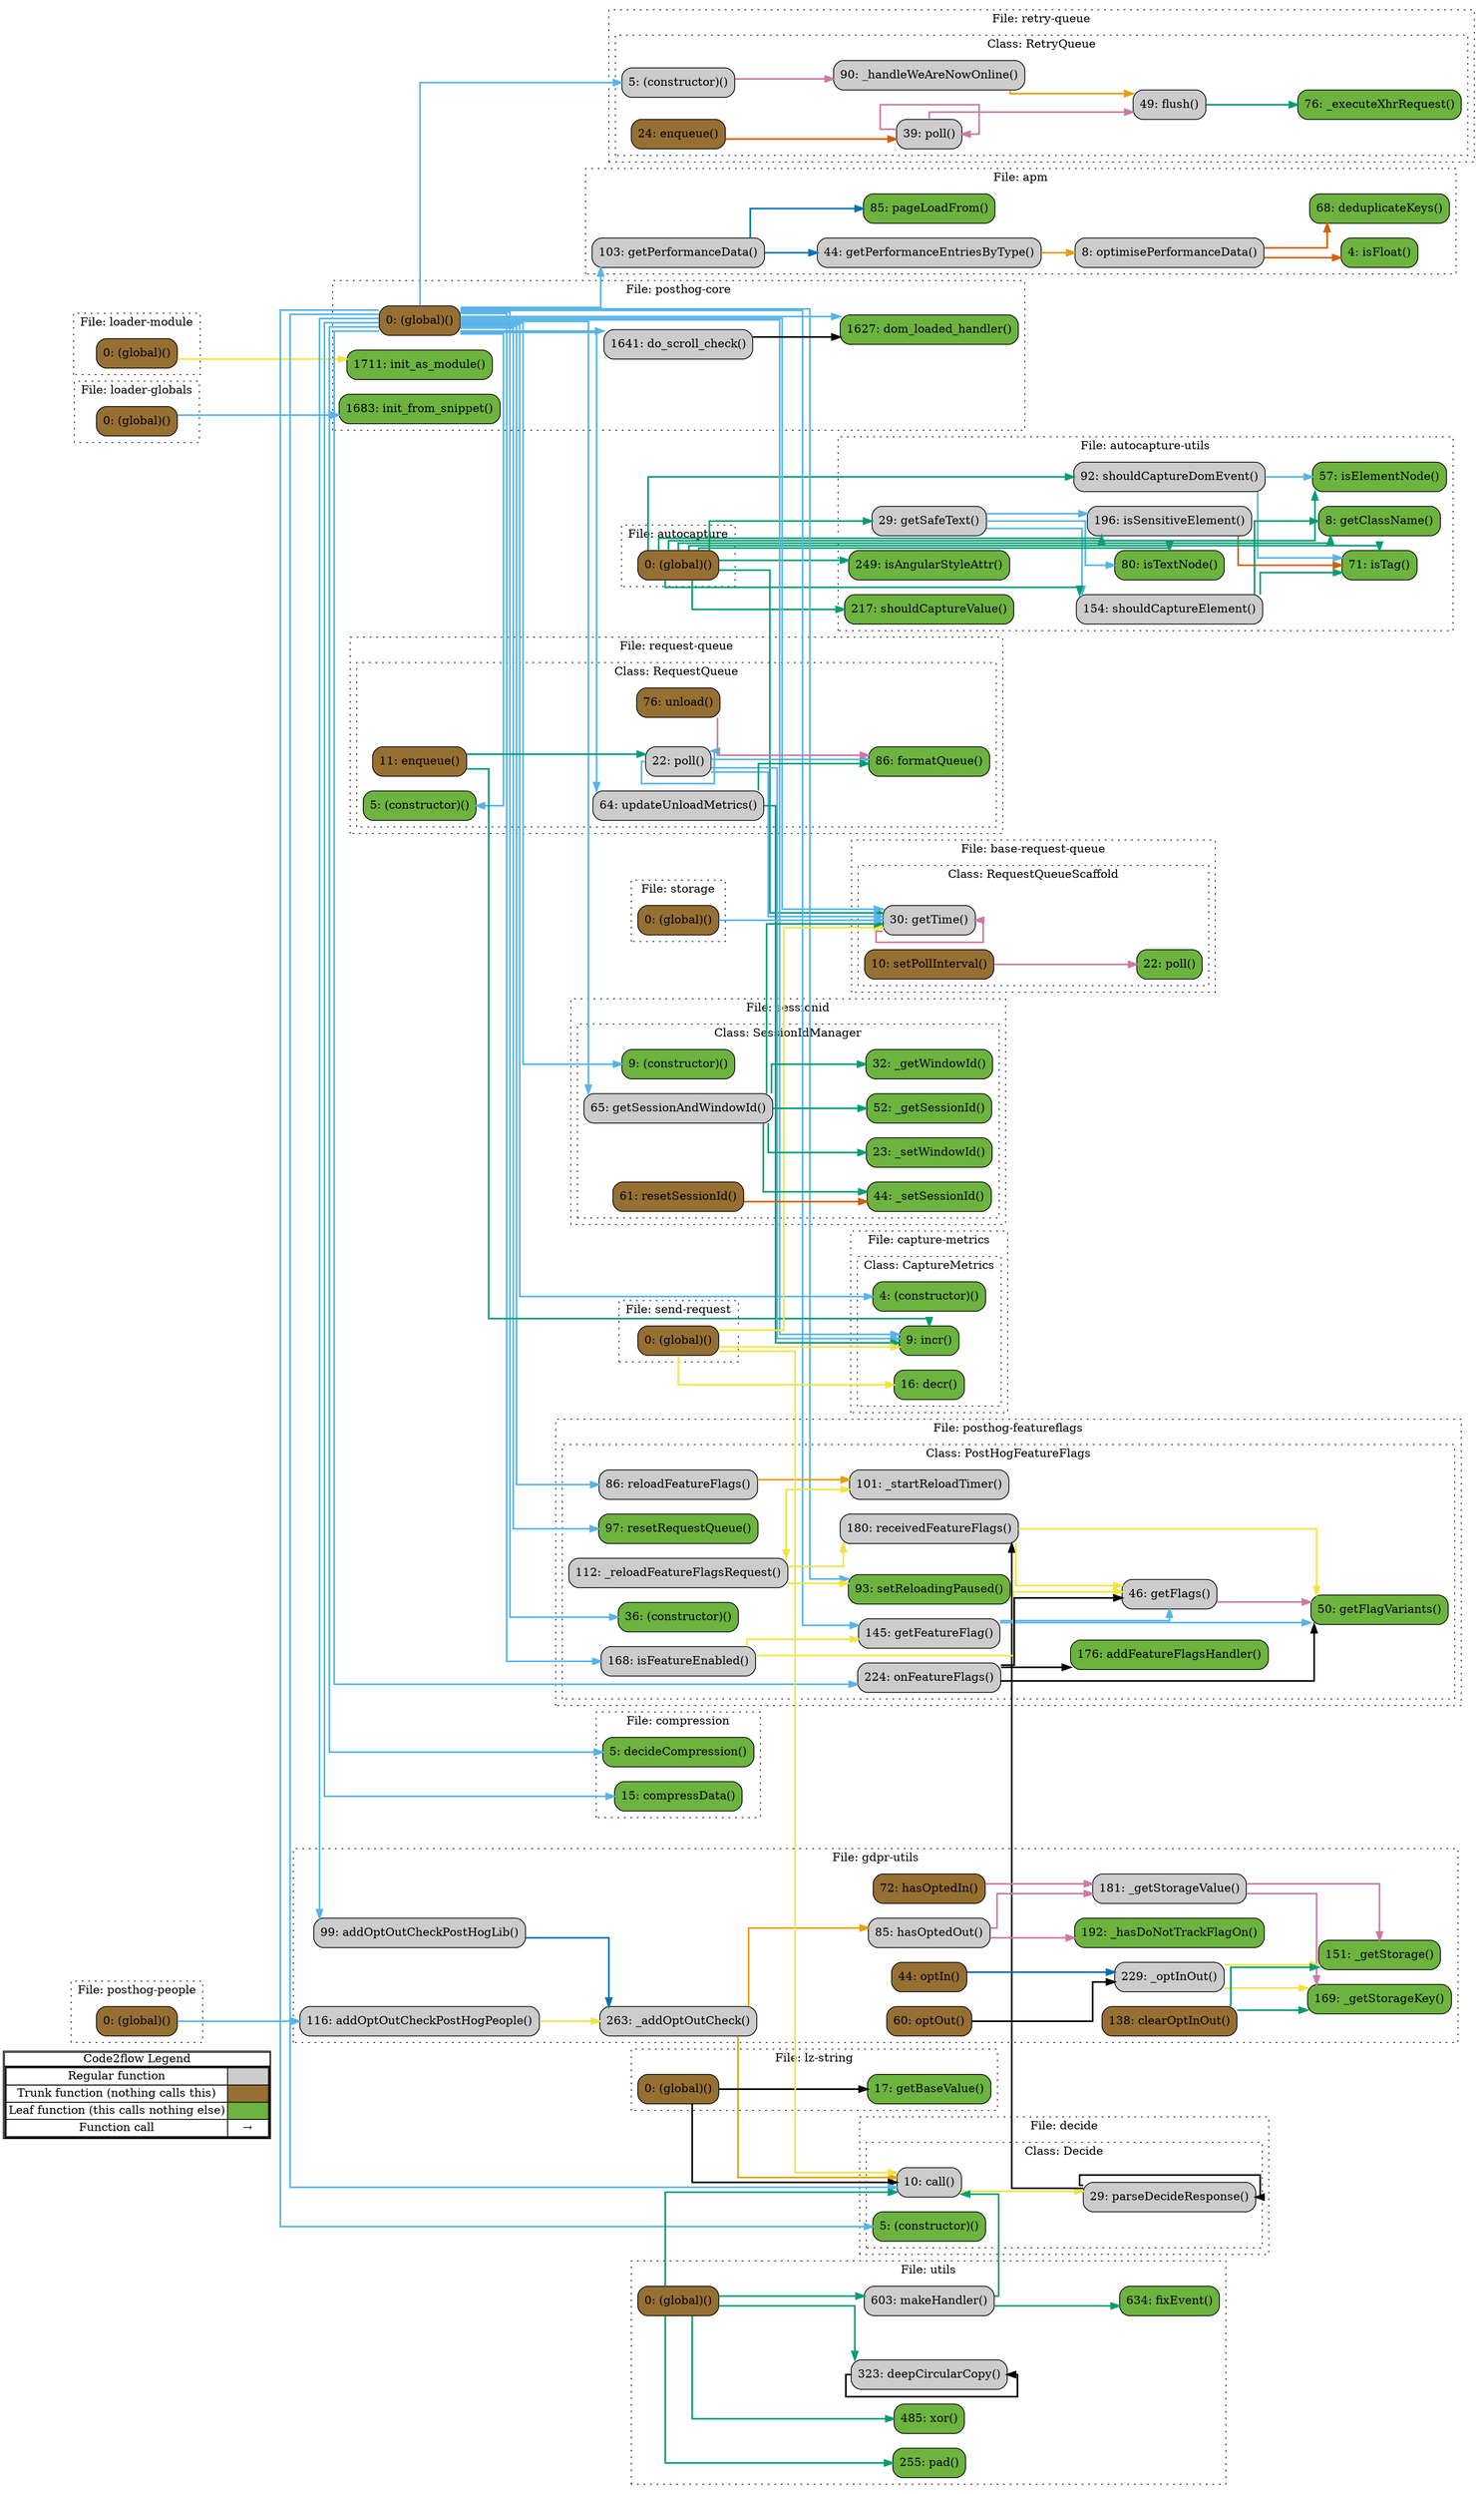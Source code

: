 digraph G {
concentrate=true;
splines="ortho";
rankdir="LR";
subgraph legend{
    rank = min;
    label = "legend";
    Legend [shape=none, margin=0, label = <
        <table cellspacing="0" cellpadding="0" border="1"><tr><td>Code2flow Legend</td></tr><tr><td>
        <table cellspacing="0">
        <tr><td>Regular function</td><td width="50px" bgcolor='#cccccc'></td></tr>
        <tr><td>Trunk function (nothing calls this)</td><td bgcolor='#966F33'></td></tr>
        <tr><td>Leaf function (this calls nothing else)</td><td bgcolor='#6db33f'></td></tr>
        <tr><td>Function call</td><td><font color='black'>&#8594;</font></td></tr>
        </table></td></tr></table>
        >];
}node_855d2756 [label="68: deduplicateKeys()" name="apm::deduplicateKeys" shape="rect" style="rounded,filled" fillcolor="#6db33f" ];
node_271b0575 [label="103: getPerformanceData()" name="apm::getPerformanceData" shape="rect" style="rounded,filled" fillcolor="#cccccc" ];
node_6a396ba1 [label="44: getPerformanceEntriesByType()" name="apm::getPerformanceEntriesByType" shape="rect" style="rounded,filled" fillcolor="#cccccc" ];
node_be695919 [label="4: isFloat()" name="apm::isFloat" shape="rect" style="rounded,filled" fillcolor="#6db33f" ];
node_6abd8b5e [label="8: optimisePerformanceData()" name="apm::optimisePerformanceData" shape="rect" style="rounded,filled" fillcolor="#cccccc" ];
node_284c26bf [label="85: pageLoadFrom()" name="apm::pageLoadFrom" shape="rect" style="rounded,filled" fillcolor="#6db33f" ];
node_137eae1f [label="8: getClassName()" name="autocapture-utils::getClassName" shape="rect" style="rounded,filled" fillcolor="#6db33f" ];
node_150fe04a [label="29: getSafeText()" name="autocapture-utils::getSafeText" shape="rect" style="rounded,filled" fillcolor="#cccccc" ];
node_27f74d09 [label="249: isAngularStyleAttr()" name="autocapture-utils::isAngularStyleAttr" shape="rect" style="rounded,filled" fillcolor="#6db33f" ];
node_ac68b8b9 [label="57: isElementNode()" name="autocapture-utils::isElementNode" shape="rect" style="rounded,filled" fillcolor="#6db33f" ];
node_c5f2357e [label="196: isSensitiveElement()" name="autocapture-utils::isSensitiveElement" shape="rect" style="rounded,filled" fillcolor="#cccccc" ];
node_cd7ebf73 [label="71: isTag()" name="autocapture-utils::isTag" shape="rect" style="rounded,filled" fillcolor="#6db33f" ];
node_a62c171c [label="80: isTextNode()" name="autocapture-utils::isTextNode" shape="rect" style="rounded,filled" fillcolor="#6db33f" ];
node_feff4942 [label="92: shouldCaptureDomEvent()" name="autocapture-utils::shouldCaptureDomEvent" shape="rect" style="rounded,filled" fillcolor="#cccccc" ];
node_e06d9f73 [label="154: shouldCaptureElement()" name="autocapture-utils::shouldCaptureElement" shape="rect" style="rounded,filled" fillcolor="#cccccc" ];
node_63ed6b75 [label="217: shouldCaptureValue()" name="autocapture-utils::shouldCaptureValue" shape="rect" style="rounded,filled" fillcolor="#6db33f" ];
node_489f7ad3 [label="0: (global)()" name="autocapture::(global)" shape="rect" style="rounded,filled" fillcolor="#966F33" ];
node_10780fb7 [label="30: getTime()" name="base-request-queue::RequestQueueScaffold.getTime" shape="rect" style="rounded,filled" fillcolor="#cccccc" ];
node_b09115fd [label="22: poll()" name="base-request-queue::RequestQueueScaffold.poll" shape="rect" style="rounded,filled" fillcolor="#6db33f" ];
node_af518ebf [label="10: setPollInterval()" name="base-request-queue::RequestQueueScaffold.setPollInterval" shape="rect" style="rounded,filled" fillcolor="#966F33" ];
node_265824d7 [label="4: (constructor)()" name="capture-metrics::CaptureMetrics.(constructor)" shape="rect" style="rounded,filled" fillcolor="#6db33f" ];
node_5ed2877a [label="16: decr()" name="capture-metrics::CaptureMetrics.decr" shape="rect" style="rounded,filled" fillcolor="#6db33f" ];
node_5a15c13a [label="9: incr()" name="capture-metrics::CaptureMetrics.incr" shape="rect" style="rounded,filled" fillcolor="#6db33f" ];
node_2aa31c4f [label="15: compressData()" name="compression::compressData" shape="rect" style="rounded,filled" fillcolor="#6db33f" ];
node_98e42e7b [label="5: decideCompression()" name="compression::decideCompression" shape="rect" style="rounded,filled" fillcolor="#6db33f" ];
node_b0578bf0 [label="5: (constructor)()" name="decide::Decide.(constructor)" shape="rect" style="rounded,filled" fillcolor="#6db33f" ];
node_514f409c [label="10: call()" name="decide::Decide.call" shape="rect" style="rounded,filled" fillcolor="#cccccc" ];
node_42447cd0 [label="29: parseDecideResponse()" name="decide::Decide.parseDecideResponse" shape="rect" style="rounded,filled" fillcolor="#cccccc" ];
node_a0167f11 [label="263: _addOptOutCheck()" name="gdpr-utils::_addOptOutCheck" shape="rect" style="rounded,filled" fillcolor="#cccccc" ];
node_98f07fc3 [label="151: _getStorage()" name="gdpr-utils::_getStorage" shape="rect" style="rounded,filled" fillcolor="#6db33f" ];
node_92b08f8d [label="169: _getStorageKey()" name="gdpr-utils::_getStorageKey" shape="rect" style="rounded,filled" fillcolor="#6db33f" ];
node_785684e7 [label="181: _getStorageValue()" name="gdpr-utils::_getStorageValue" shape="rect" style="rounded,filled" fillcolor="#cccccc" ];
node_15095243 [label="192: _hasDoNotTrackFlagOn()" name="gdpr-utils::_hasDoNotTrackFlagOn" shape="rect" style="rounded,filled" fillcolor="#6db33f" ];
node_a310ae8c [label="229: _optInOut()" name="gdpr-utils::_optInOut" shape="rect" style="rounded,filled" fillcolor="#cccccc" ];
node_861231fd [label="99: addOptOutCheckPostHogLib()" name="gdpr-utils::addOptOutCheckPostHogLib" shape="rect" style="rounded,filled" fillcolor="#cccccc" ];
node_483c4904 [label="116: addOptOutCheckPostHogPeople()" name="gdpr-utils::addOptOutCheckPostHogPeople" shape="rect" style="rounded,filled" fillcolor="#cccccc" ];
node_15936233 [label="138: clearOptInOut()" name="gdpr-utils::clearOptInOut" shape="rect" style="rounded,filled" fillcolor="#966F33" ];
node_ae9815c7 [label="72: hasOptedIn()" name="gdpr-utils::hasOptedIn" shape="rect" style="rounded,filled" fillcolor="#966F33" ];
node_abb6580f [label="85: hasOptedOut()" name="gdpr-utils::hasOptedOut" shape="rect" style="rounded,filled" fillcolor="#cccccc" ];
node_66b3c625 [label="44: optIn()" name="gdpr-utils::optIn" shape="rect" style="rounded,filled" fillcolor="#966F33" ];
node_443cdce0 [label="60: optOut()" name="gdpr-utils::optOut" shape="rect" style="rounded,filled" fillcolor="#966F33" ];
node_6d21543a [label="0: (global)()" name="loader-globals::(global)" shape="rect" style="rounded,filled" fillcolor="#966F33" ];
node_58d9af8c [label="0: (global)()" name="loader-module::(global)" shape="rect" style="rounded,filled" fillcolor="#966F33" ];
node_945b5db8 [label="0: (global)()" name="lz-string::(global)" shape="rect" style="rounded,filled" fillcolor="#966F33" ];
node_c60c8ce4 [label="17: getBaseValue()" name="lz-string::getBaseValue" shape="rect" style="rounded,filled" fillcolor="#6db33f" ];
node_ab0069a2 [label="0: (global)()" name="posthog-core::(global)" shape="rect" style="rounded,filled" fillcolor="#966F33" ];
node_a3ae7b30 [label="1641: do_scroll_check()" name="posthog-core::do_scroll_check" shape="rect" style="rounded,filled" fillcolor="#cccccc" ];
node_466c3f44 [label="1627: dom_loaded_handler()" name="posthog-core::dom_loaded_handler" shape="rect" style="rounded,filled" fillcolor="#6db33f" ];
node_3175c7a4 [label="1711: init_as_module()" name="posthog-core::init_as_module" shape="rect" style="rounded,filled" fillcolor="#6db33f" ];
node_eb882e50 [label="1683: init_from_snippet()" name="posthog-core::init_from_snippet" shape="rect" style="rounded,filled" fillcolor="#6db33f" ];
node_8007fe6e [label="36: (constructor)()" name="posthog-featureflags::PostHogFeatureFlags.(constructor)" shape="rect" style="rounded,filled" fillcolor="#6db33f" ];
node_1e266f44 [label="112: _reloadFeatureFlagsRequest()" name="posthog-featureflags::PostHogFeatureFlags._reloadFeatureFlagsRequest" shape="rect" style="rounded,filled" fillcolor="#cccccc" ];
node_390ec5f3 [label="101: _startReloadTimer()" name="posthog-featureflags::PostHogFeatureFlags._startReloadTimer" shape="rect" style="rounded,filled" fillcolor="#cccccc" ];
node_f2c5acdb [label="176: addFeatureFlagsHandler()" name="posthog-featureflags::PostHogFeatureFlags.addFeatureFlagsHandler" shape="rect" style="rounded,filled" fillcolor="#6db33f" ];
node_e32bd5ba [label="145: getFeatureFlag()" name="posthog-featureflags::PostHogFeatureFlags.getFeatureFlag" shape="rect" style="rounded,filled" fillcolor="#cccccc" ];
node_8921ee5e [label="50: getFlagVariants()" name="posthog-featureflags::PostHogFeatureFlags.getFlagVariants" shape="rect" style="rounded,filled" fillcolor="#6db33f" ];
node_2894b91f [label="46: getFlags()" name="posthog-featureflags::PostHogFeatureFlags.getFlags" shape="rect" style="rounded,filled" fillcolor="#cccccc" ];
node_0451c88c [label="168: isFeatureEnabled()" name="posthog-featureflags::PostHogFeatureFlags.isFeatureEnabled" shape="rect" style="rounded,filled" fillcolor="#cccccc" ];
node_d4529678 [label="224: onFeatureFlags()" name="posthog-featureflags::PostHogFeatureFlags.onFeatureFlags" shape="rect" style="rounded,filled" fillcolor="#cccccc" ];
node_15a73134 [label="180: receivedFeatureFlags()" name="posthog-featureflags::PostHogFeatureFlags.receivedFeatureFlags" shape="rect" style="rounded,filled" fillcolor="#cccccc" ];
node_177c5cf9 [label="86: reloadFeatureFlags()" name="posthog-featureflags::PostHogFeatureFlags.reloadFeatureFlags" shape="rect" style="rounded,filled" fillcolor="#cccccc" ];
node_8c49cabe [label="97: resetRequestQueue()" name="posthog-featureflags::PostHogFeatureFlags.resetRequestQueue" shape="rect" style="rounded,filled" fillcolor="#6db33f" ];
node_95dc116b [label="93: setReloadingPaused()" name="posthog-featureflags::PostHogFeatureFlags.setReloadingPaused" shape="rect" style="rounded,filled" fillcolor="#6db33f" ];
node_22cec4ea [label="0: (global)()" name="posthog-people::(global)" shape="rect" style="rounded,filled" fillcolor="#966F33" ];
node_850b6bb7 [label="5: (constructor)()" name="request-queue::RequestQueue.(constructor)" shape="rect" style="rounded,filled" fillcolor="#6db33f" ];
node_8db74ecb [label="11: enqueue()" name="request-queue::RequestQueue.enqueue" shape="rect" style="rounded,filled" fillcolor="#966F33" ];
node_78f09ab0 [label="86: formatQueue()" name="request-queue::RequestQueue.formatQueue" shape="rect" style="rounded,filled" fillcolor="#6db33f" ];
node_09a32922 [label="22: poll()" name="request-queue::RequestQueue.poll" shape="rect" style="rounded,filled" fillcolor="#cccccc" ];
node_059b15a7 [label="76: unload()" name="request-queue::RequestQueue.unload" shape="rect" style="rounded,filled" fillcolor="#966F33" ];
node_914f441b [label="64: updateUnloadMetrics()" name="request-queue::RequestQueue.updateUnloadMetrics" shape="rect" style="rounded,filled" fillcolor="#cccccc" ];
node_db0267bf [label="5: (constructor)()" name="retry-queue::RetryQueue.(constructor)" shape="rect" style="rounded,filled" fillcolor="#cccccc" ];
node_897c2156 [label="76: _executeXhrRequest()" name="retry-queue::RetryQueue._executeXhrRequest" shape="rect" style="rounded,filled" fillcolor="#6db33f" ];
node_2b0cb6f1 [label="90: _handleWeAreNowOnline()" name="retry-queue::RetryQueue._handleWeAreNowOnline" shape="rect" style="rounded,filled" fillcolor="#cccccc" ];
node_9ded7376 [label="24: enqueue()" name="retry-queue::RetryQueue.enqueue" shape="rect" style="rounded,filled" fillcolor="#966F33" ];
node_f2758bc3 [label="49: flush()" name="retry-queue::RetryQueue.flush" shape="rect" style="rounded,filled" fillcolor="#cccccc" ];
node_393188e7 [label="39: poll()" name="retry-queue::RetryQueue.poll" shape="rect" style="rounded,filled" fillcolor="#cccccc" ];
node_9bea28ec [label="0: (global)()" name="send-request::(global)" shape="rect" style="rounded,filled" fillcolor="#966F33" ];
node_e76b385f [label="9: (constructor)()" name="sessionid::SessionIdManager.(constructor)" shape="rect" style="rounded,filled" fillcolor="#6db33f" ];
node_bfb57664 [label="52: _getSessionId()" name="sessionid::SessionIdManager._getSessionId" shape="rect" style="rounded,filled" fillcolor="#6db33f" ];
node_d45c85a0 [label="32: _getWindowId()" name="sessionid::SessionIdManager._getWindowId" shape="rect" style="rounded,filled" fillcolor="#6db33f" ];
node_d5cfe5fc [label="44: _setSessionId()" name="sessionid::SessionIdManager._setSessionId" shape="rect" style="rounded,filled" fillcolor="#6db33f" ];
node_a1b1ab51 [label="23: _setWindowId()" name="sessionid::SessionIdManager._setWindowId" shape="rect" style="rounded,filled" fillcolor="#6db33f" ];
node_ebbeec9b [label="65: getSessionAndWindowId()" name="sessionid::SessionIdManager.getSessionAndWindowId" shape="rect" style="rounded,filled" fillcolor="#cccccc" ];
node_c6b65eae [label="61: resetSessionId()" name="sessionid::SessionIdManager.resetSessionId" shape="rect" style="rounded,filled" fillcolor="#966F33" ];
node_266146b2 [label="0: (global)()" name="storage::(global)" shape="rect" style="rounded,filled" fillcolor="#966F33" ];
node_0017c8c3 [label="0: (global)()" name="utils::(global)" shape="rect" style="rounded,filled" fillcolor="#966F33" ];
node_b8b3fe70 [label="323: deepCircularCopy()" name="utils::deepCircularCopy" shape="rect" style="rounded,filled" fillcolor="#cccccc" ];
node_7c81f64e [label="634: fixEvent()" name="utils::fixEvent" shape="rect" style="rounded,filled" fillcolor="#6db33f" ];
node_d3c69713 [label="603: makeHandler()" name="utils::makeHandler" shape="rect" style="rounded,filled" fillcolor="#cccccc" ];
node_9eabdf8f [label="255: pad()" name="utils::pad" shape="rect" style="rounded,filled" fillcolor="#6db33f" ];
node_af5b6cd9 [label="485: xor()" name="utils::xor" shape="rect" style="rounded,filled" fillcolor="#6db33f" ];
node_271b0575 -> node_6a396ba1 [color="#0072B2" penwidth="2"];
node_271b0575 -> node_6a396ba1 [color="#0072B2" penwidth="2"];
node_271b0575 -> node_6a396ba1 [color="#0072B2" penwidth="2"];
node_271b0575 -> node_284c26bf [color="#0072B2" penwidth="2"];
node_6a396ba1 -> node_6abd8b5e [color="#E69F00" penwidth="2"];
node_6abd8b5e -> node_855d2756 [color="#D55E00" penwidth="2"];
node_6abd8b5e -> node_be695919 [color="#D55E00" penwidth="2"];
node_150fe04a -> node_c5f2357e [color="#56B4E9" penwidth="2"];
node_150fe04a -> node_a62c171c [color="#56B4E9" penwidth="2"];
node_150fe04a -> node_e06d9f73 [color="#56B4E9" penwidth="2"];
node_c5f2357e -> node_cd7ebf73 [color="#D55E00" penwidth="2"];
node_c5f2357e -> node_cd7ebf73 [color="#D55E00" penwidth="2"];
node_c5f2357e -> node_cd7ebf73 [color="#D55E00" penwidth="2"];
node_feff4942 -> node_ac68b8b9 [color="#56B4E9" penwidth="2"];
node_feff4942 -> node_cd7ebf73 [color="#56B4E9" penwidth="2"];
node_feff4942 -> node_cd7ebf73 [color="#56B4E9" penwidth="2"];
node_e06d9f73 -> node_137eae1f [color="#009E73" penwidth="2"];
node_e06d9f73 -> node_137eae1f [color="#009E73" penwidth="2"];
node_e06d9f73 -> node_cd7ebf73 [color="#009E73" penwidth="2"];
node_489f7ad3 -> node_137eae1f [color="#009E73" penwidth="2"];
node_489f7ad3 -> node_137eae1f [color="#009E73" penwidth="2"];
node_489f7ad3 -> node_150fe04a [color="#009E73" penwidth="2"];
node_489f7ad3 -> node_150fe04a [color="#009E73" penwidth="2"];
node_489f7ad3 -> node_27f74d09 [color="#009E73" penwidth="2"];
node_489f7ad3 -> node_ac68b8b9 [color="#009E73" penwidth="2"];
node_489f7ad3 -> node_c5f2357e [color="#009E73" penwidth="2"];
node_489f7ad3 -> node_cd7ebf73 [color="#009E73" penwidth="2"];
node_489f7ad3 -> node_a62c171c [color="#009E73" penwidth="2"];
node_489f7ad3 -> node_feff4942 [color="#009E73" penwidth="2"];
node_489f7ad3 -> node_e06d9f73 [color="#009E73" penwidth="2"];
node_489f7ad3 -> node_e06d9f73 [color="#009E73" penwidth="2"];
node_489f7ad3 -> node_63ed6b75 [color="#009E73" penwidth="2"];
node_489f7ad3 -> node_63ed6b75 [color="#009E73" penwidth="2"];
node_489f7ad3 -> node_63ed6b75 [color="#009E73" penwidth="2"];
node_489f7ad3 -> node_10780fb7 [color="#009E73" penwidth="2"];
node_10780fb7 -> node_10780fb7 [color="#CC79A7" penwidth="2"];
node_af518ebf -> node_b09115fd [color="#CC79A7" penwidth="2"];
node_514f409c -> node_42447cd0 [color="#F0E442" penwidth="2"];
node_42447cd0 -> node_42447cd0 [color="#000000" penwidth="2"];
node_42447cd0 -> node_15a73134 [color="#000000" penwidth="2"];
node_a0167f11 -> node_514f409c [color="#E69F00" penwidth="2"];
node_a0167f11 -> node_514f409c [color="#E69F00" penwidth="2"];
node_a0167f11 -> node_514f409c [color="#E69F00" penwidth="2"];
node_a0167f11 -> node_514f409c [color="#E69F00" penwidth="2"];
node_a0167f11 -> node_514f409c [color="#E69F00" penwidth="2"];
node_a0167f11 -> node_abb6580f [color="#E69F00" penwidth="2"];
node_785684e7 -> node_98f07fc3 [color="#CC79A7" penwidth="2"];
node_785684e7 -> node_92b08f8d [color="#CC79A7" penwidth="2"];
node_a310ae8c -> node_98f07fc3 [color="#F0E442" penwidth="2"];
node_a310ae8c -> node_92b08f8d [color="#F0E442" penwidth="2"];
node_861231fd -> node_a0167f11 [color="#0072B2" penwidth="2"];
node_483c4904 -> node_a0167f11 [color="#F0E442" penwidth="2"];
node_15936233 -> node_98f07fc3 [color="#009E73" penwidth="2"];
node_15936233 -> node_92b08f8d [color="#009E73" penwidth="2"];
node_ae9815c7 -> node_785684e7 [color="#CC79A7" penwidth="2"];
node_abb6580f -> node_785684e7 [color="#CC79A7" penwidth="2"];
node_abb6580f -> node_15095243 [color="#CC79A7" penwidth="2"];
node_66b3c625 -> node_a310ae8c [color="#0072B2" penwidth="2"];
node_443cdce0 -> node_a310ae8c [color="#000000" penwidth="2"];
node_6d21543a -> node_eb882e50 [color="#56B4E9" penwidth="2"];
node_58d9af8c -> node_3175c7a4 [color="#F0E442" penwidth="2"];
node_945b5db8 -> node_514f409c [color="#000000" penwidth="2"];
node_945b5db8 -> node_514f409c [color="#000000" penwidth="2"];
node_945b5db8 -> node_514f409c [color="#000000" penwidth="2"];
node_945b5db8 -> node_514f409c [color="#000000" penwidth="2"];
node_945b5db8 -> node_c60c8ce4 [color="#000000" penwidth="2"];
node_945b5db8 -> node_c60c8ce4 [color="#000000" penwidth="2"];
node_ab0069a2 -> node_271b0575 [color="#56B4E9" penwidth="2"];
node_ab0069a2 -> node_10780fb7 [color="#56B4E9" penwidth="2"];
node_ab0069a2 -> node_265824d7 [color="#56B4E9" penwidth="2"];
node_ab0069a2 -> node_5a15c13a [color="#56B4E9" penwidth="2"];
node_ab0069a2 -> node_5a15c13a [color="#56B4E9" penwidth="2"];
node_ab0069a2 -> node_5a15c13a [color="#56B4E9" penwidth="2"];
node_ab0069a2 -> node_5a15c13a [color="#56B4E9" penwidth="2"];
node_ab0069a2 -> node_2aa31c4f [color="#56B4E9" penwidth="2"];
node_ab0069a2 -> node_98e42e7b [color="#56B4E9" penwidth="2"];
node_ab0069a2 -> node_b0578bf0 [color="#56B4E9" penwidth="2"];
node_ab0069a2 -> node_514f409c [color="#56B4E9" penwidth="2"];
node_ab0069a2 -> node_514f409c [color="#56B4E9" penwidth="2"];
node_ab0069a2 -> node_514f409c [color="#56B4E9" penwidth="2"];
node_ab0069a2 -> node_861231fd [color="#56B4E9" penwidth="2"];
node_ab0069a2 -> node_a3ae7b30 [color="#56B4E9" penwidth="2"];
node_ab0069a2 -> node_466c3f44 [color="#56B4E9" penwidth="2"];
node_ab0069a2 -> node_8007fe6e [color="#56B4E9" penwidth="2"];
node_ab0069a2 -> node_e32bd5ba [color="#56B4E9" penwidth="2"];
node_ab0069a2 -> node_0451c88c [color="#56B4E9" penwidth="2"];
node_ab0069a2 -> node_d4529678 [color="#56B4E9" penwidth="2"];
node_ab0069a2 -> node_177c5cf9 [color="#56B4E9" penwidth="2"];
node_ab0069a2 -> node_177c5cf9 [color="#56B4E9" penwidth="2"];
node_ab0069a2 -> node_177c5cf9 [color="#56B4E9" penwidth="2"];
node_ab0069a2 -> node_8c49cabe [color="#56B4E9" penwidth="2"];
node_ab0069a2 -> node_95dc116b [color="#56B4E9" penwidth="2"];
node_ab0069a2 -> node_95dc116b [color="#56B4E9" penwidth="2"];
node_ab0069a2 -> node_850b6bb7 [color="#56B4E9" penwidth="2"];
node_ab0069a2 -> node_914f441b [color="#56B4E9" penwidth="2"];
node_ab0069a2 -> node_db0267bf [color="#56B4E9" penwidth="2"];
node_ab0069a2 -> node_e76b385f [color="#56B4E9" penwidth="2"];
node_ab0069a2 -> node_ebbeec9b [color="#56B4E9" penwidth="2"];
node_a3ae7b30 -> node_466c3f44 [color="#000000" penwidth="2"];
node_1e266f44 -> node_390ec5f3 [color="#F0E442" penwidth="2"];
node_1e266f44 -> node_15a73134 [color="#F0E442" penwidth="2"];
node_1e266f44 -> node_95dc116b [color="#F0E442" penwidth="2"];
node_1e266f44 -> node_95dc116b [color="#F0E442" penwidth="2"];
node_390ec5f3 -> node_1e266f44 [color="#009E73" penwidth="2"];
node_e32bd5ba -> node_8921ee5e [color="#56B4E9" penwidth="2"];
node_e32bd5ba -> node_2894b91f [color="#56B4E9" penwidth="2"];
node_2894b91f -> node_8921ee5e [color="#CC79A7" penwidth="2"];
node_0451c88c -> node_e32bd5ba [color="#F0E442" penwidth="2"];
node_0451c88c -> node_2894b91f [color="#F0E442" penwidth="2"];
node_d4529678 -> node_f2c5acdb [color="#000000" penwidth="2"];
node_d4529678 -> node_8921ee5e [color="#000000" penwidth="2"];
node_d4529678 -> node_2894b91f [color="#000000" penwidth="2"];
node_15a73134 -> node_8921ee5e [color="#F0E442" penwidth="2"];
node_15a73134 -> node_2894b91f [color="#F0E442" penwidth="2"];
node_177c5cf9 -> node_390ec5f3 [color="#E69F00" penwidth="2"];
node_22cec4ea -> node_483c4904 [color="#56B4E9" penwidth="2"];
node_22cec4ea -> node_483c4904 [color="#56B4E9" penwidth="2"];
node_8db74ecb -> node_5a15c13a [color="#009E73" penwidth="2"];
node_8db74ecb -> node_09a32922 [color="#009E73" penwidth="2"];
node_09a32922 -> node_10780fb7 [color="#56B4E9" penwidth="2"];
node_09a32922 -> node_5a15c13a [color="#56B4E9" penwidth="2"];
node_09a32922 -> node_5a15c13a [color="#56B4E9" penwidth="2"];
node_09a32922 -> node_5a15c13a [color="#56B4E9" penwidth="2"];
node_09a32922 -> node_5a15c13a [color="#56B4E9" penwidth="2"];
node_09a32922 -> node_78f09ab0 [color="#56B4E9" penwidth="2"];
node_09a32922 -> node_09a32922 [color="#56B4E9" penwidth="2"];
node_059b15a7 -> node_78f09ab0 [color="#CC79A7" penwidth="2"];
node_914f441b -> node_5a15c13a [color="#009E73" penwidth="2"];
node_914f441b -> node_5a15c13a [color="#009E73" penwidth="2"];
node_914f441b -> node_5a15c13a [color="#009E73" penwidth="2"];
node_914f441b -> node_5a15c13a [color="#009E73" penwidth="2"];
node_914f441b -> node_78f09ab0 [color="#009E73" penwidth="2"];
node_db0267bf -> node_2b0cb6f1 [color="#CC79A7" penwidth="2"];
node_2b0cb6f1 -> node_f2758bc3 [color="#E69F00" penwidth="2"];
node_9ded7376 -> node_393188e7 [color="#D55E00" penwidth="2"];
node_f2758bc3 -> node_897c2156 [color="#009E73" penwidth="2"];
node_393188e7 -> node_f2758bc3 [color="#CC79A7" penwidth="2"];
node_393188e7 -> node_393188e7 [color="#CC79A7" penwidth="2"];
node_9bea28ec -> node_10780fb7 [color="#F0E442" penwidth="2"];
node_9bea28ec -> node_5ed2877a [color="#F0E442" penwidth="2"];
node_9bea28ec -> node_5a15c13a [color="#F0E442" penwidth="2"];
node_9bea28ec -> node_5a15c13a [color="#F0E442" penwidth="2"];
node_9bea28ec -> node_5a15c13a [color="#F0E442" penwidth="2"];
node_9bea28ec -> node_5a15c13a [color="#F0E442" penwidth="2"];
node_9bea28ec -> node_514f409c [color="#F0E442" penwidth="2"];
node_ebbeec9b -> node_10780fb7 [color="#009E73" penwidth="2"];
node_ebbeec9b -> node_bfb57664 [color="#009E73" penwidth="2"];
node_ebbeec9b -> node_d45c85a0 [color="#009E73" penwidth="2"];
node_ebbeec9b -> node_d5cfe5fc [color="#009E73" penwidth="2"];
node_ebbeec9b -> node_a1b1ab51 [color="#009E73" penwidth="2"];
node_c6b65eae -> node_d5cfe5fc [color="#D55E00" penwidth="2"];
node_266146b2 -> node_10780fb7 [color="#56B4E9" penwidth="2"];
node_0017c8c3 -> node_514f409c [color="#009E73" penwidth="2"];
node_0017c8c3 -> node_514f409c [color="#009E73" penwidth="2"];
node_0017c8c3 -> node_514f409c [color="#009E73" penwidth="2"];
node_0017c8c3 -> node_514f409c [color="#009E73" penwidth="2"];
node_0017c8c3 -> node_514f409c [color="#009E73" penwidth="2"];
node_0017c8c3 -> node_514f409c [color="#009E73" penwidth="2"];
node_0017c8c3 -> node_514f409c [color="#009E73" penwidth="2"];
node_0017c8c3 -> node_514f409c [color="#009E73" penwidth="2"];
node_0017c8c3 -> node_514f409c [color="#009E73" penwidth="2"];
node_0017c8c3 -> node_514f409c [color="#009E73" penwidth="2"];
node_0017c8c3 -> node_514f409c [color="#009E73" penwidth="2"];
node_0017c8c3 -> node_514f409c [color="#009E73" penwidth="2"];
node_0017c8c3 -> node_514f409c [color="#009E73" penwidth="2"];
node_0017c8c3 -> node_b8b3fe70 [color="#009E73" penwidth="2"];
node_0017c8c3 -> node_d3c69713 [color="#009E73" penwidth="2"];
node_0017c8c3 -> node_9eabdf8f [color="#009E73" penwidth="2"];
node_0017c8c3 -> node_9eabdf8f [color="#009E73" penwidth="2"];
node_0017c8c3 -> node_9eabdf8f [color="#009E73" penwidth="2"];
node_0017c8c3 -> node_9eabdf8f [color="#009E73" penwidth="2"];
node_0017c8c3 -> node_9eabdf8f [color="#009E73" penwidth="2"];
node_0017c8c3 -> node_af5b6cd9 [color="#009E73" penwidth="2"];
node_0017c8c3 -> node_af5b6cd9 [color="#009E73" penwidth="2"];
node_b8b3fe70 -> node_b8b3fe70 [color="#000000" penwidth="2"];
node_b8b3fe70 -> node_b8b3fe70 [color="#000000" penwidth="2"];
node_d3c69713 -> node_514f409c [color="#009E73" penwidth="2"];
node_d3c69713 -> node_7c81f64e [color="#009E73" penwidth="2"];
subgraph cluster_bcabf9f2 {
    node_be695919 node_6abd8b5e node_6a396ba1 node_855d2756 node_284c26bf node_271b0575;
    label="File: apm";
    name="apm";
    style="filled";
    graph[style=dotted];
};
subgraph cluster_d6141fdf {
    node_489f7ad3;
    label="File: autocapture";
    name="autocapture";
    style="filled";
    graph[style=dotted];
};
subgraph cluster_0c089495 {
    node_137eae1f node_150fe04a node_ac68b8b9 node_cd7ebf73 node_a62c171c node_feff4942 node_e06d9f73 node_c5f2357e node_63ed6b75 node_27f74d09;
    label="File: autocapture-utils";
    name="autocapture-utils";
    style="filled";
    graph[style=dotted];
};
subgraph cluster_bc3e2ed9 {
    label="File: base-request-queue";
    name="base-request-queue";
    style="filled";
    graph[style=dotted];
    subgraph cluster_ad5d12ce {
        node_af518ebf node_b09115fd node_10780fb7;
        label="Class: RequestQueueScaffold";
        name="RequestQueueScaffold";
        style="filled";
        graph[style=dotted];
    };
};
subgraph cluster_685bf3b3 {
    label="File: capture-metrics";
    name="capture-metrics";
    style="filled";
    graph[style=dotted];
    subgraph cluster_683e34c6 {
        node_265824d7 node_5a15c13a node_5ed2877a;
        label="Class: CaptureMetrics";
        name="CaptureMetrics";
        style="filled";
        graph[style=dotted];
    };
};
subgraph cluster_b298579c {
    node_98e42e7b node_2aa31c4f;
    label="File: compression";
    name="compression";
    style="filled";
    graph[style=dotted];
};
subgraph cluster_84f5b507 {
    label="File: decide";
    name="decide";
    style="filled";
    graph[style=dotted];
    subgraph cluster_fdf04e2b {
        node_b0578bf0 node_514f409c node_42447cd0;
        label="Class: Decide";
        name="Decide";
        style="filled";
        graph[style=dotted];
    };
};
subgraph cluster_760437b9 {
    node_66b3c625 node_443cdce0 node_ae9815c7 node_abb6580f node_861231fd node_483c4904 node_15936233 node_98f07fc3 node_92b08f8d node_785684e7 node_15095243 node_a310ae8c node_a0167f11;
    label="File: gdpr-utils";
    name="gdpr-utils";
    style="filled";
    graph[style=dotted];
};
subgraph cluster_c23c3679 {
    node_6d21543a;
    label="File: loader-globals";
    name="loader-globals";
    style="filled";
    graph[style=dotted];
};
subgraph cluster_84de4f82 {
    node_58d9af8c;
    label="File: loader-module";
    name="loader-module";
    style="filled";
    graph[style=dotted];
};
subgraph cluster_9572677e {
    node_c60c8ce4 node_945b5db8;
    label="File: lz-string";
    name="lz-string";
    style="filled";
    graph[style=dotted];
};
subgraph cluster_60247483 {
    node_466c3f44 node_a3ae7b30 node_eb882e50 node_3175c7a4 node_ab0069a2;
    label="File: posthog-core";
    name="posthog-core";
    style="filled";
    graph[style=dotted];
};
subgraph cluster_66a50e22 {
    label="File: posthog-featureflags";
    name="posthog-featureflags";
    style="filled";
    graph[style=dotted];
    subgraph cluster_d3f3a4c7 {
        node_8007fe6e node_2894b91f node_8921ee5e node_177c5cf9 node_95dc116b node_8c49cabe node_390ec5f3 node_1e266f44 node_e32bd5ba node_0451c88c node_f2c5acdb node_15a73134 node_d4529678;
        label="Class: PostHogFeatureFlags";
        name="PostHogFeatureFlags";
        style="filled";
        graph[style=dotted];
    };
};
subgraph cluster_75c3b0f1 {
    node_22cec4ea;
    label="File: posthog-people";
    name="posthog-people";
    style="filled";
    graph[style=dotted];
};
subgraph cluster_f7c11118 {
    label="File: request-queue";
    name="request-queue";
    style="filled";
    graph[style=dotted];
    subgraph cluster_f0d38f79 {
        node_850b6bb7 node_8db74ecb node_09a32922 node_914f441b node_059b15a7 node_78f09ab0;
        label="Class: RequestQueue";
        name="RequestQueue";
        style="filled";
        graph[style=dotted];
    };
};
subgraph cluster_5415a7ca {
    label="File: retry-queue";
    name="retry-queue";
    style="filled";
    graph[style=dotted];
    subgraph cluster_13343b81 {
        node_db0267bf node_9ded7376 node_393188e7 node_f2758bc3 node_897c2156 node_2b0cb6f1;
        label="Class: RetryQueue";
        name="RetryQueue";
        style="filled";
        graph[style=dotted];
    };
};
subgraph cluster_692015d6 {
    node_9bea28ec;
    label="File: send-request";
    name="send-request";
    style="filled";
    graph[style=dotted];
};
subgraph cluster_c5cbb043 {
    label="File: sessionid";
    name="sessionid";
    style="filled";
    graph[style=dotted];
    subgraph cluster_102e39da {
        node_e76b385f node_a1b1ab51 node_d45c85a0 node_d5cfe5fc node_bfb57664 node_c6b65eae node_ebbeec9b;
        label="Class: SessionIdManager";
        name="SessionIdManager";
        style="filled";
        graph[style=dotted];
    };
};
subgraph cluster_a2e13c91 {
    node_266146b2;
    label="File: storage";
    name="storage";
    style="filled";
    graph[style=dotted];
};
subgraph cluster_f4e68f6b {
    node_9eabdf8f node_b8b3fe70 node_af5b6cd9 node_d3c69713 node_7c81f64e node_0017c8c3;
    label="File: utils";
    name="utils";
    style="filled";
    graph[style=dotted];
};
}
